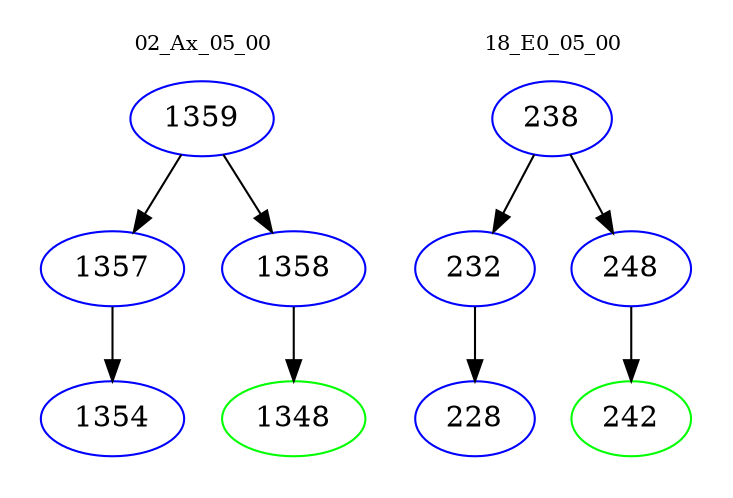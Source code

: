 digraph{
subgraph cluster_0 {
color = white
label = "02_Ax_05_00";
fontsize=10;
T0_1359 [label="1359", color="blue"]
T0_1359 -> T0_1357 [color="black"]
T0_1357 [label="1357", color="blue"]
T0_1357 -> T0_1354 [color="black"]
T0_1354 [label="1354", color="blue"]
T0_1359 -> T0_1358 [color="black"]
T0_1358 [label="1358", color="blue"]
T0_1358 -> T0_1348 [color="black"]
T0_1348 [label="1348", color="green"]
}
subgraph cluster_1 {
color = white
label = "18_E0_05_00";
fontsize=10;
T1_238 [label="238", color="blue"]
T1_238 -> T1_232 [color="black"]
T1_232 [label="232", color="blue"]
T1_232 -> T1_228 [color="black"]
T1_228 [label="228", color="blue"]
T1_238 -> T1_248 [color="black"]
T1_248 [label="248", color="blue"]
T1_248 -> T1_242 [color="black"]
T1_242 [label="242", color="green"]
}
}
